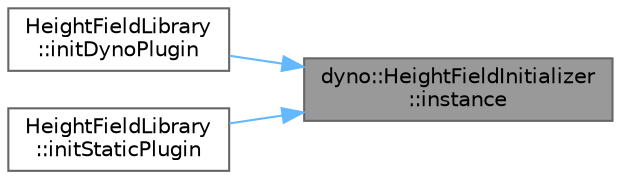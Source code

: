 digraph "dyno::HeightFieldInitializer::instance"
{
 // LATEX_PDF_SIZE
  bgcolor="transparent";
  edge [fontname=Helvetica,fontsize=10,labelfontname=Helvetica,labelfontsize=10];
  node [fontname=Helvetica,fontsize=10,shape=box,height=0.2,width=0.4];
  rankdir="RL";
  Node1 [id="Node000001",label="dyno::HeightFieldInitializer\l::instance",height=0.2,width=0.4,color="gray40", fillcolor="grey60", style="filled", fontcolor="black",tooltip=" "];
  Node1 -> Node2 [id="edge1_Node000001_Node000002",dir="back",color="steelblue1",style="solid",tooltip=" "];
  Node2 [id="Node000002",label="HeightFieldLibrary\l::initDynoPlugin",height=0.2,width=0.4,color="grey40", fillcolor="white", style="filled",URL="$namespace_height_field_library.html#a1407485f0722d123adad52fa41dfa7e5",tooltip=" "];
  Node1 -> Node3 [id="edge2_Node000001_Node000003",dir="back",color="steelblue1",style="solid",tooltip=" "];
  Node3 [id="Node000003",label="HeightFieldLibrary\l::initStaticPlugin",height=0.2,width=0.4,color="grey40", fillcolor="white", style="filled",URL="$namespace_height_field_library.html#a577c0ef7209803c8ad6073cb7589db8f",tooltip=" "];
}
